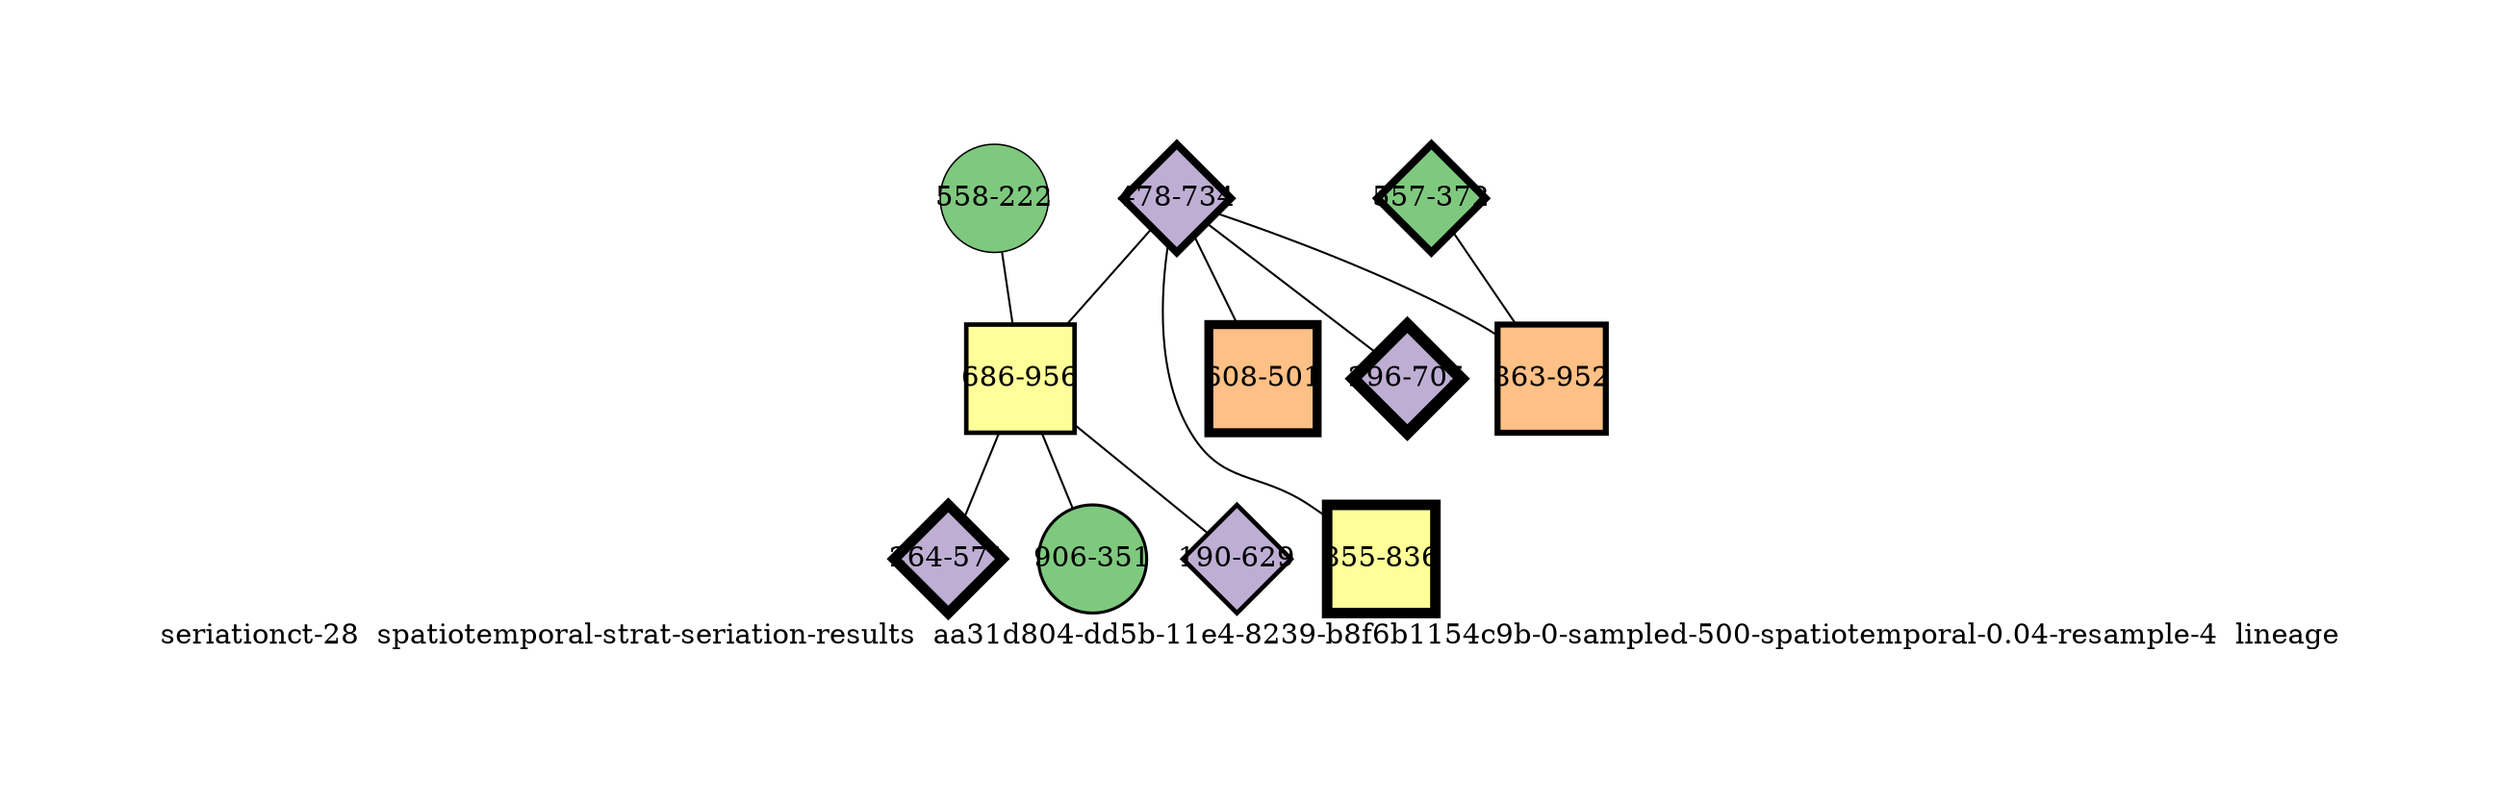 strict graph "seriationct-28  spatiotemporal-strat-seriation-results  aa31d804-dd5b-11e4-8239-b8f6b1154c9b-0-sampled-500-spatiotemporal-0.04-resample-4  lineage" {
labelloc=b;
ratio=auto;
pad="1.0";
label="seriationct-28  spatiotemporal-strat-seriation-results  aa31d804-dd5b-11e4-8239-b8f6b1154c9b-0-sampled-500-spatiotemporal-0.04-resample-4  lineage";
node [width="0.75", style=filled, fixedsize=true, height="0.75", shape=circle, label=""];
0 [xCoordinate="222.0", appears_in_slice=1, yCoordinate="558.0", colorscheme=accent8, lineage_id=0, short_label="558-222", label="558-222", shape=circle, cluster_id=0, fillcolor=1, size="500.0", id=1, penwidth="0.75"];
1 [xCoordinate="372.0", appears_in_slice=5, yCoordinate="557.0", colorscheme=accent8, lineage_id=2, short_label="557-372", label="557-372", shape=diamond, cluster_id=0, fillcolor=1, size="500.0", id=2, penwidth="3.75"];
2 [xCoordinate="734.0", appears_in_slice=5, yCoordinate="478.0", colorscheme=accent8, lineage_id=2, short_label="478-734", label="478-734", shape=diamond, cluster_id=1, fillcolor=2, size="500.0", id=3, penwidth="3.75"];
3 [xCoordinate="956.0", appears_in_slice=3, yCoordinate="686.0", colorscheme=accent8, lineage_id=1, short_label="686-956", label="686-956", shape=square, cluster_id=3, fillcolor=4, size="500.0", id=4, penwidth="2.25"];
4 [xCoordinate="571.0", appears_in_slice=7, yCoordinate="264.0", colorscheme=accent8, lineage_id=2, short_label="264-571", label="264-571", shape=diamond, cluster_id=1, fillcolor=2, size="500.0", id=5, penwidth="5.25"];
5 [xCoordinate="836.0", appears_in_slice=7, yCoordinate="855.0", colorscheme=accent8, lineage_id=1, short_label="855-836", label="855-836", shape=square, cluster_id=3, fillcolor=4, size="500.0", id=6, penwidth="5.25"];
6 [xCoordinate="351.0", appears_in_slice=2, yCoordinate="906.0", colorscheme=accent8, lineage_id=0, short_label="906-351", label="906-351", shape=circle, cluster_id=0, fillcolor=1, size="500.0", id=7, penwidth="1.5"];
7 [xCoordinate="629.0", appears_in_slice=3, yCoordinate="190.0", colorscheme=accent8, lineage_id=2, short_label="190-629", label="190-629", shape=diamond, cluster_id=1, fillcolor=2, size="500.0", id=8, penwidth="2.25"];
8 [xCoordinate="501.0", appears_in_slice=6, yCoordinate="608.0", colorscheme=accent8, lineage_id=1, short_label="608-501", label="608-501", shape=square, cluster_id=2, fillcolor=3, size="500.0", id=9, penwidth="4.5"];
9 [xCoordinate="705.0", appears_in_slice=8, yCoordinate="296.0", colorscheme=accent8, lineage_id=2, short_label="296-705", label="296-705", shape=diamond, cluster_id=1, fillcolor=2, size="500.0", id=10, penwidth="6.0"];
10 [xCoordinate="952.0", appears_in_slice=4, yCoordinate="863.0", colorscheme=accent8, lineage_id=1, short_label="863-952", label="863-952", shape=square, cluster_id=2, fillcolor=3, size="500.0", id=0, penwidth="3.0"];
0 -- 3  [inverseweight="2.48219209622", weight="0.402869705984"];
1 -- 10  [inverseweight="2.88887062843", weight="0.346156034181"];
2 -- 8  [inverseweight="2.35602804648", weight="0.424443164629"];
2 -- 9  [inverseweight="2.19984865562", weight="0.454576726197"];
2 -- 10  [inverseweight="2.63311111983", weight="0.379778883036"];
2 -- 3  [inverseweight="2.56798872224", weight="0.38940980984"];
2 -- 5  [inverseweight="2.51316577711", weight="0.397904511158"];
3 -- 4  [inverseweight="2.24249069856", weight="0.445932730353"];
3 -- 6  [inverseweight="2.40329072369", weight="0.416096142736"];
3 -- 7  [inverseweight="3.16050827083", weight="0.316404804009"];
}
